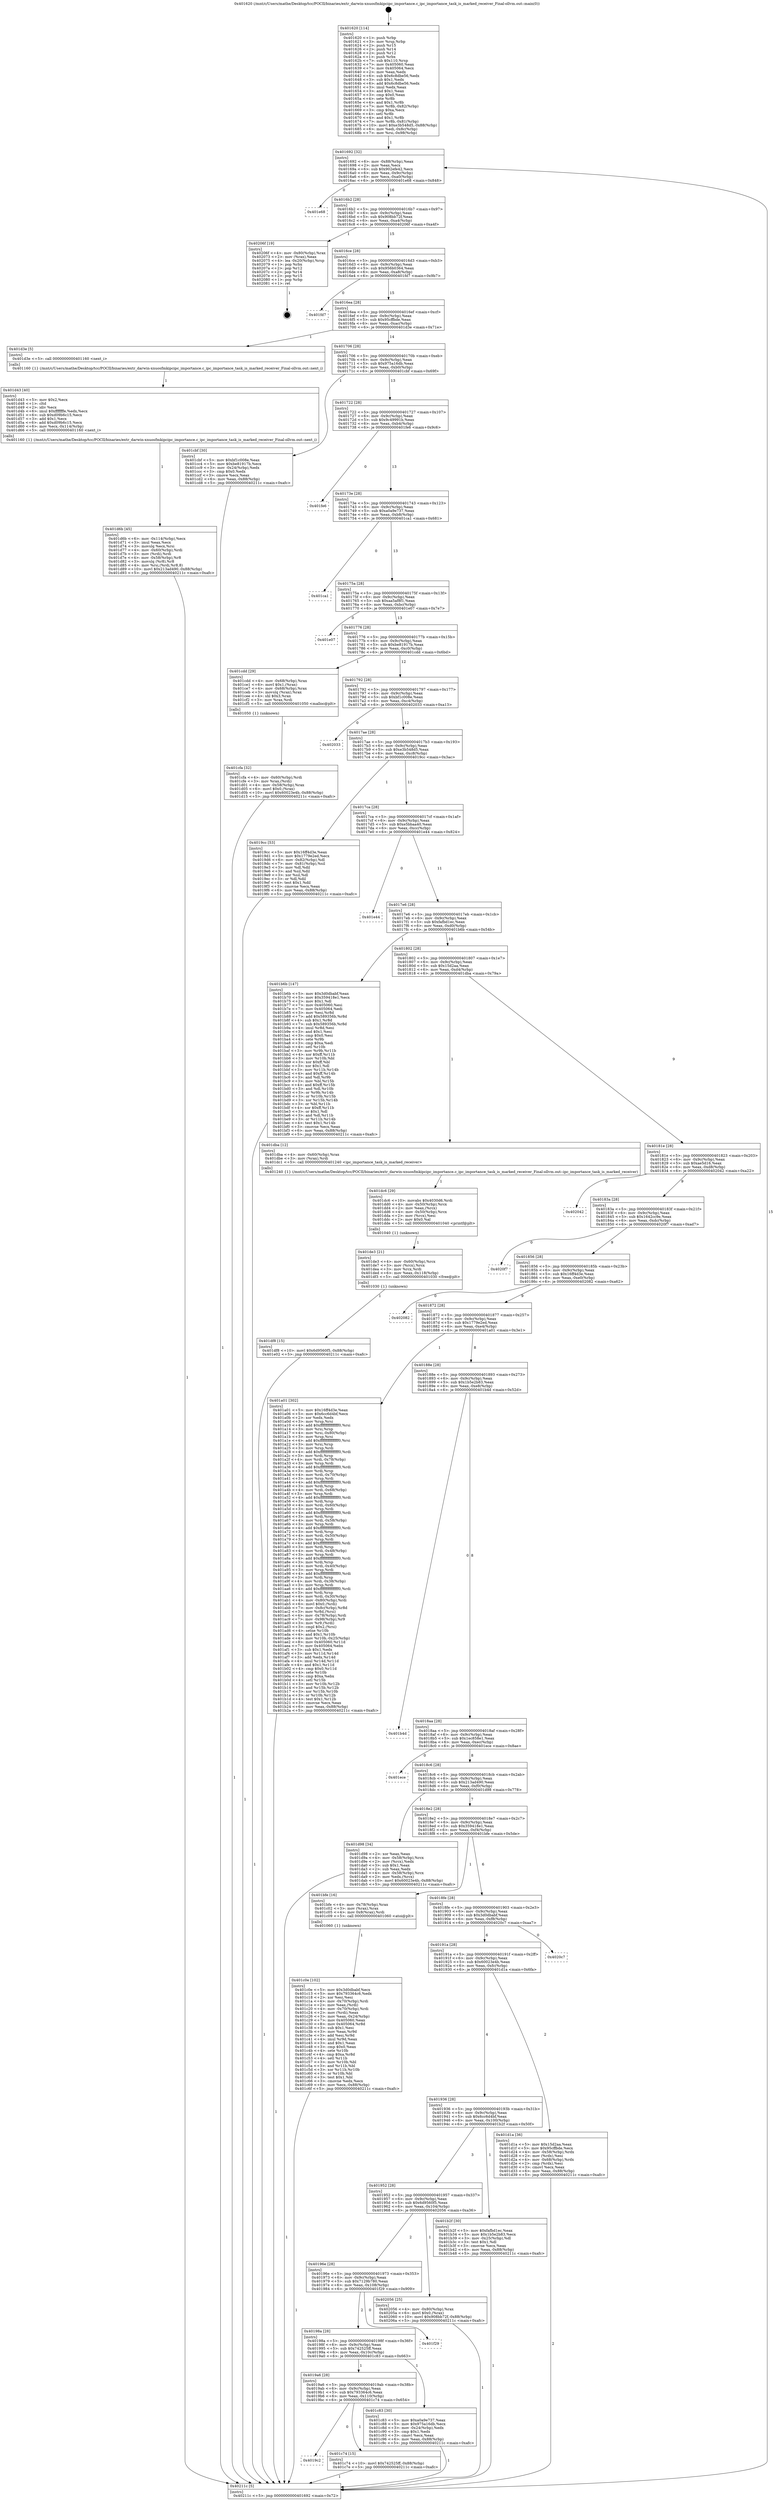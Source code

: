 digraph "0x401620" {
  label = "0x401620 (/mnt/c/Users/mathe/Desktop/tcc/POCII/binaries/extr_darwin-xnuosfmkipcipc_importance.c_ipc_importance_task_is_marked_receiver_Final-ollvm.out::main(0))"
  labelloc = "t"
  node[shape=record]

  Entry [label="",width=0.3,height=0.3,shape=circle,fillcolor=black,style=filled]
  "0x401692" [label="{
     0x401692 [32]\l
     | [instrs]\l
     &nbsp;&nbsp;0x401692 \<+6\>: mov -0x88(%rbp),%eax\l
     &nbsp;&nbsp;0x401698 \<+2\>: mov %eax,%ecx\l
     &nbsp;&nbsp;0x40169a \<+6\>: sub $0x902efe42,%ecx\l
     &nbsp;&nbsp;0x4016a0 \<+6\>: mov %eax,-0x9c(%rbp)\l
     &nbsp;&nbsp;0x4016a6 \<+6\>: mov %ecx,-0xa0(%rbp)\l
     &nbsp;&nbsp;0x4016ac \<+6\>: je 0000000000401e68 \<main+0x848\>\l
  }"]
  "0x401e68" [label="{
     0x401e68\l
  }", style=dashed]
  "0x4016b2" [label="{
     0x4016b2 [28]\l
     | [instrs]\l
     &nbsp;&nbsp;0x4016b2 \<+5\>: jmp 00000000004016b7 \<main+0x97\>\l
     &nbsp;&nbsp;0x4016b7 \<+6\>: mov -0x9c(%rbp),%eax\l
     &nbsp;&nbsp;0x4016bd \<+5\>: sub $0x908bb72f,%eax\l
     &nbsp;&nbsp;0x4016c2 \<+6\>: mov %eax,-0xa4(%rbp)\l
     &nbsp;&nbsp;0x4016c8 \<+6\>: je 000000000040206f \<main+0xa4f\>\l
  }"]
  Exit [label="",width=0.3,height=0.3,shape=circle,fillcolor=black,style=filled,peripheries=2]
  "0x40206f" [label="{
     0x40206f [19]\l
     | [instrs]\l
     &nbsp;&nbsp;0x40206f \<+4\>: mov -0x80(%rbp),%rax\l
     &nbsp;&nbsp;0x402073 \<+2\>: mov (%rax),%eax\l
     &nbsp;&nbsp;0x402075 \<+4\>: lea -0x20(%rbp),%rsp\l
     &nbsp;&nbsp;0x402079 \<+1\>: pop %rbx\l
     &nbsp;&nbsp;0x40207a \<+2\>: pop %r12\l
     &nbsp;&nbsp;0x40207c \<+2\>: pop %r14\l
     &nbsp;&nbsp;0x40207e \<+2\>: pop %r15\l
     &nbsp;&nbsp;0x402080 \<+1\>: pop %rbp\l
     &nbsp;&nbsp;0x402081 \<+1\>: ret\l
  }"]
  "0x4016ce" [label="{
     0x4016ce [28]\l
     | [instrs]\l
     &nbsp;&nbsp;0x4016ce \<+5\>: jmp 00000000004016d3 \<main+0xb3\>\l
     &nbsp;&nbsp;0x4016d3 \<+6\>: mov -0x9c(%rbp),%eax\l
     &nbsp;&nbsp;0x4016d9 \<+5\>: sub $0x956b0364,%eax\l
     &nbsp;&nbsp;0x4016de \<+6\>: mov %eax,-0xa8(%rbp)\l
     &nbsp;&nbsp;0x4016e4 \<+6\>: je 0000000000401fd7 \<main+0x9b7\>\l
  }"]
  "0x401df8" [label="{
     0x401df8 [15]\l
     | [instrs]\l
     &nbsp;&nbsp;0x401df8 \<+10\>: movl $0x6d9560f5,-0x88(%rbp)\l
     &nbsp;&nbsp;0x401e02 \<+5\>: jmp 000000000040211c \<main+0xafc\>\l
  }"]
  "0x401fd7" [label="{
     0x401fd7\l
  }", style=dashed]
  "0x4016ea" [label="{
     0x4016ea [28]\l
     | [instrs]\l
     &nbsp;&nbsp;0x4016ea \<+5\>: jmp 00000000004016ef \<main+0xcf\>\l
     &nbsp;&nbsp;0x4016ef \<+6\>: mov -0x9c(%rbp),%eax\l
     &nbsp;&nbsp;0x4016f5 \<+5\>: sub $0x95cffbde,%eax\l
     &nbsp;&nbsp;0x4016fa \<+6\>: mov %eax,-0xac(%rbp)\l
     &nbsp;&nbsp;0x401700 \<+6\>: je 0000000000401d3e \<main+0x71e\>\l
  }"]
  "0x401de3" [label="{
     0x401de3 [21]\l
     | [instrs]\l
     &nbsp;&nbsp;0x401de3 \<+4\>: mov -0x60(%rbp),%rcx\l
     &nbsp;&nbsp;0x401de7 \<+3\>: mov (%rcx),%rcx\l
     &nbsp;&nbsp;0x401dea \<+3\>: mov %rcx,%rdi\l
     &nbsp;&nbsp;0x401ded \<+6\>: mov %eax,-0x118(%rbp)\l
     &nbsp;&nbsp;0x401df3 \<+5\>: call 0000000000401030 \<free@plt\>\l
     | [calls]\l
     &nbsp;&nbsp;0x401030 \{1\} (unknown)\l
  }"]
  "0x401d3e" [label="{
     0x401d3e [5]\l
     | [instrs]\l
     &nbsp;&nbsp;0x401d3e \<+5\>: call 0000000000401160 \<next_i\>\l
     | [calls]\l
     &nbsp;&nbsp;0x401160 \{1\} (/mnt/c/Users/mathe/Desktop/tcc/POCII/binaries/extr_darwin-xnuosfmkipcipc_importance.c_ipc_importance_task_is_marked_receiver_Final-ollvm.out::next_i)\l
  }"]
  "0x401706" [label="{
     0x401706 [28]\l
     | [instrs]\l
     &nbsp;&nbsp;0x401706 \<+5\>: jmp 000000000040170b \<main+0xeb\>\l
     &nbsp;&nbsp;0x40170b \<+6\>: mov -0x9c(%rbp),%eax\l
     &nbsp;&nbsp;0x401711 \<+5\>: sub $0x975a16db,%eax\l
     &nbsp;&nbsp;0x401716 \<+6\>: mov %eax,-0xb0(%rbp)\l
     &nbsp;&nbsp;0x40171c \<+6\>: je 0000000000401cbf \<main+0x69f\>\l
  }"]
  "0x401dc6" [label="{
     0x401dc6 [29]\l
     | [instrs]\l
     &nbsp;&nbsp;0x401dc6 \<+10\>: movabs $0x4030d6,%rdi\l
     &nbsp;&nbsp;0x401dd0 \<+4\>: mov -0x50(%rbp),%rcx\l
     &nbsp;&nbsp;0x401dd4 \<+2\>: mov %eax,(%rcx)\l
     &nbsp;&nbsp;0x401dd6 \<+4\>: mov -0x50(%rbp),%rcx\l
     &nbsp;&nbsp;0x401dda \<+2\>: mov (%rcx),%esi\l
     &nbsp;&nbsp;0x401ddc \<+2\>: mov $0x0,%al\l
     &nbsp;&nbsp;0x401dde \<+5\>: call 0000000000401040 \<printf@plt\>\l
     | [calls]\l
     &nbsp;&nbsp;0x401040 \{1\} (unknown)\l
  }"]
  "0x401cbf" [label="{
     0x401cbf [30]\l
     | [instrs]\l
     &nbsp;&nbsp;0x401cbf \<+5\>: mov $0xbf1c008e,%eax\l
     &nbsp;&nbsp;0x401cc4 \<+5\>: mov $0xbe81917b,%ecx\l
     &nbsp;&nbsp;0x401cc9 \<+3\>: mov -0x24(%rbp),%edx\l
     &nbsp;&nbsp;0x401ccc \<+3\>: cmp $0x0,%edx\l
     &nbsp;&nbsp;0x401ccf \<+3\>: cmove %ecx,%eax\l
     &nbsp;&nbsp;0x401cd2 \<+6\>: mov %eax,-0x88(%rbp)\l
     &nbsp;&nbsp;0x401cd8 \<+5\>: jmp 000000000040211c \<main+0xafc\>\l
  }"]
  "0x401722" [label="{
     0x401722 [28]\l
     | [instrs]\l
     &nbsp;&nbsp;0x401722 \<+5\>: jmp 0000000000401727 \<main+0x107\>\l
     &nbsp;&nbsp;0x401727 \<+6\>: mov -0x9c(%rbp),%eax\l
     &nbsp;&nbsp;0x40172d \<+5\>: sub $0x9c49991b,%eax\l
     &nbsp;&nbsp;0x401732 \<+6\>: mov %eax,-0xb4(%rbp)\l
     &nbsp;&nbsp;0x401738 \<+6\>: je 0000000000401fe6 \<main+0x9c6\>\l
  }"]
  "0x401d6b" [label="{
     0x401d6b [45]\l
     | [instrs]\l
     &nbsp;&nbsp;0x401d6b \<+6\>: mov -0x114(%rbp),%ecx\l
     &nbsp;&nbsp;0x401d71 \<+3\>: imul %eax,%ecx\l
     &nbsp;&nbsp;0x401d74 \<+3\>: movslq %ecx,%rsi\l
     &nbsp;&nbsp;0x401d77 \<+4\>: mov -0x60(%rbp),%rdi\l
     &nbsp;&nbsp;0x401d7b \<+3\>: mov (%rdi),%rdi\l
     &nbsp;&nbsp;0x401d7e \<+4\>: mov -0x58(%rbp),%r8\l
     &nbsp;&nbsp;0x401d82 \<+3\>: movslq (%r8),%r8\l
     &nbsp;&nbsp;0x401d85 \<+4\>: mov %rsi,(%rdi,%r8,8)\l
     &nbsp;&nbsp;0x401d89 \<+10\>: movl $0x213ad490,-0x88(%rbp)\l
     &nbsp;&nbsp;0x401d93 \<+5\>: jmp 000000000040211c \<main+0xafc\>\l
  }"]
  "0x401fe6" [label="{
     0x401fe6\l
  }", style=dashed]
  "0x40173e" [label="{
     0x40173e [28]\l
     | [instrs]\l
     &nbsp;&nbsp;0x40173e \<+5\>: jmp 0000000000401743 \<main+0x123\>\l
     &nbsp;&nbsp;0x401743 \<+6\>: mov -0x9c(%rbp),%eax\l
     &nbsp;&nbsp;0x401749 \<+5\>: sub $0xa0a9e737,%eax\l
     &nbsp;&nbsp;0x40174e \<+6\>: mov %eax,-0xb8(%rbp)\l
     &nbsp;&nbsp;0x401754 \<+6\>: je 0000000000401ca1 \<main+0x681\>\l
  }"]
  "0x401d43" [label="{
     0x401d43 [40]\l
     | [instrs]\l
     &nbsp;&nbsp;0x401d43 \<+5\>: mov $0x2,%ecx\l
     &nbsp;&nbsp;0x401d48 \<+1\>: cltd\l
     &nbsp;&nbsp;0x401d49 \<+2\>: idiv %ecx\l
     &nbsp;&nbsp;0x401d4b \<+6\>: imul $0xfffffffe,%edx,%ecx\l
     &nbsp;&nbsp;0x401d51 \<+6\>: sub $0xd09b6c15,%ecx\l
     &nbsp;&nbsp;0x401d57 \<+3\>: add $0x1,%ecx\l
     &nbsp;&nbsp;0x401d5a \<+6\>: add $0xd09b6c15,%ecx\l
     &nbsp;&nbsp;0x401d60 \<+6\>: mov %ecx,-0x114(%rbp)\l
     &nbsp;&nbsp;0x401d66 \<+5\>: call 0000000000401160 \<next_i\>\l
     | [calls]\l
     &nbsp;&nbsp;0x401160 \{1\} (/mnt/c/Users/mathe/Desktop/tcc/POCII/binaries/extr_darwin-xnuosfmkipcipc_importance.c_ipc_importance_task_is_marked_receiver_Final-ollvm.out::next_i)\l
  }"]
  "0x401ca1" [label="{
     0x401ca1\l
  }", style=dashed]
  "0x40175a" [label="{
     0x40175a [28]\l
     | [instrs]\l
     &nbsp;&nbsp;0x40175a \<+5\>: jmp 000000000040175f \<main+0x13f\>\l
     &nbsp;&nbsp;0x40175f \<+6\>: mov -0x9c(%rbp),%eax\l
     &nbsp;&nbsp;0x401765 \<+5\>: sub $0xaa5af8f1,%eax\l
     &nbsp;&nbsp;0x40176a \<+6\>: mov %eax,-0xbc(%rbp)\l
     &nbsp;&nbsp;0x401770 \<+6\>: je 0000000000401e07 \<main+0x7e7\>\l
  }"]
  "0x401cfa" [label="{
     0x401cfa [32]\l
     | [instrs]\l
     &nbsp;&nbsp;0x401cfa \<+4\>: mov -0x60(%rbp),%rdi\l
     &nbsp;&nbsp;0x401cfe \<+3\>: mov %rax,(%rdi)\l
     &nbsp;&nbsp;0x401d01 \<+4\>: mov -0x58(%rbp),%rax\l
     &nbsp;&nbsp;0x401d05 \<+6\>: movl $0x0,(%rax)\l
     &nbsp;&nbsp;0x401d0b \<+10\>: movl $0x60023e4b,-0x88(%rbp)\l
     &nbsp;&nbsp;0x401d15 \<+5\>: jmp 000000000040211c \<main+0xafc\>\l
  }"]
  "0x401e07" [label="{
     0x401e07\l
  }", style=dashed]
  "0x401776" [label="{
     0x401776 [28]\l
     | [instrs]\l
     &nbsp;&nbsp;0x401776 \<+5\>: jmp 000000000040177b \<main+0x15b\>\l
     &nbsp;&nbsp;0x40177b \<+6\>: mov -0x9c(%rbp),%eax\l
     &nbsp;&nbsp;0x401781 \<+5\>: sub $0xbe81917b,%eax\l
     &nbsp;&nbsp;0x401786 \<+6\>: mov %eax,-0xc0(%rbp)\l
     &nbsp;&nbsp;0x40178c \<+6\>: je 0000000000401cdd \<main+0x6bd\>\l
  }"]
  "0x4019c2" [label="{
     0x4019c2\l
  }", style=dashed]
  "0x401cdd" [label="{
     0x401cdd [29]\l
     | [instrs]\l
     &nbsp;&nbsp;0x401cdd \<+4\>: mov -0x68(%rbp),%rax\l
     &nbsp;&nbsp;0x401ce1 \<+6\>: movl $0x1,(%rax)\l
     &nbsp;&nbsp;0x401ce7 \<+4\>: mov -0x68(%rbp),%rax\l
     &nbsp;&nbsp;0x401ceb \<+3\>: movslq (%rax),%rax\l
     &nbsp;&nbsp;0x401cee \<+4\>: shl $0x3,%rax\l
     &nbsp;&nbsp;0x401cf2 \<+3\>: mov %rax,%rdi\l
     &nbsp;&nbsp;0x401cf5 \<+5\>: call 0000000000401050 \<malloc@plt\>\l
     | [calls]\l
     &nbsp;&nbsp;0x401050 \{1\} (unknown)\l
  }"]
  "0x401792" [label="{
     0x401792 [28]\l
     | [instrs]\l
     &nbsp;&nbsp;0x401792 \<+5\>: jmp 0000000000401797 \<main+0x177\>\l
     &nbsp;&nbsp;0x401797 \<+6\>: mov -0x9c(%rbp),%eax\l
     &nbsp;&nbsp;0x40179d \<+5\>: sub $0xbf1c008e,%eax\l
     &nbsp;&nbsp;0x4017a2 \<+6\>: mov %eax,-0xc4(%rbp)\l
     &nbsp;&nbsp;0x4017a8 \<+6\>: je 0000000000402033 \<main+0xa13\>\l
  }"]
  "0x401c74" [label="{
     0x401c74 [15]\l
     | [instrs]\l
     &nbsp;&nbsp;0x401c74 \<+10\>: movl $0x742525ff,-0x88(%rbp)\l
     &nbsp;&nbsp;0x401c7e \<+5\>: jmp 000000000040211c \<main+0xafc\>\l
  }"]
  "0x402033" [label="{
     0x402033\l
  }", style=dashed]
  "0x4017ae" [label="{
     0x4017ae [28]\l
     | [instrs]\l
     &nbsp;&nbsp;0x4017ae \<+5\>: jmp 00000000004017b3 \<main+0x193\>\l
     &nbsp;&nbsp;0x4017b3 \<+6\>: mov -0x9c(%rbp),%eax\l
     &nbsp;&nbsp;0x4017b9 \<+5\>: sub $0xe3b548d5,%eax\l
     &nbsp;&nbsp;0x4017be \<+6\>: mov %eax,-0xc8(%rbp)\l
     &nbsp;&nbsp;0x4017c4 \<+6\>: je 00000000004019cc \<main+0x3ac\>\l
  }"]
  "0x4019a6" [label="{
     0x4019a6 [28]\l
     | [instrs]\l
     &nbsp;&nbsp;0x4019a6 \<+5\>: jmp 00000000004019ab \<main+0x38b\>\l
     &nbsp;&nbsp;0x4019ab \<+6\>: mov -0x9c(%rbp),%eax\l
     &nbsp;&nbsp;0x4019b1 \<+5\>: sub $0x793364c6,%eax\l
     &nbsp;&nbsp;0x4019b6 \<+6\>: mov %eax,-0x110(%rbp)\l
     &nbsp;&nbsp;0x4019bc \<+6\>: je 0000000000401c74 \<main+0x654\>\l
  }"]
  "0x4019cc" [label="{
     0x4019cc [53]\l
     | [instrs]\l
     &nbsp;&nbsp;0x4019cc \<+5\>: mov $0x16ff4d3e,%eax\l
     &nbsp;&nbsp;0x4019d1 \<+5\>: mov $0x1779e2ed,%ecx\l
     &nbsp;&nbsp;0x4019d6 \<+6\>: mov -0x82(%rbp),%dl\l
     &nbsp;&nbsp;0x4019dc \<+7\>: mov -0x81(%rbp),%sil\l
     &nbsp;&nbsp;0x4019e3 \<+3\>: mov %dl,%dil\l
     &nbsp;&nbsp;0x4019e6 \<+3\>: and %sil,%dil\l
     &nbsp;&nbsp;0x4019e9 \<+3\>: xor %sil,%dl\l
     &nbsp;&nbsp;0x4019ec \<+3\>: or %dl,%dil\l
     &nbsp;&nbsp;0x4019ef \<+4\>: test $0x1,%dil\l
     &nbsp;&nbsp;0x4019f3 \<+3\>: cmovne %ecx,%eax\l
     &nbsp;&nbsp;0x4019f6 \<+6\>: mov %eax,-0x88(%rbp)\l
     &nbsp;&nbsp;0x4019fc \<+5\>: jmp 000000000040211c \<main+0xafc\>\l
  }"]
  "0x4017ca" [label="{
     0x4017ca [28]\l
     | [instrs]\l
     &nbsp;&nbsp;0x4017ca \<+5\>: jmp 00000000004017cf \<main+0x1af\>\l
     &nbsp;&nbsp;0x4017cf \<+6\>: mov -0x9c(%rbp),%eax\l
     &nbsp;&nbsp;0x4017d5 \<+5\>: sub $0xe5bbaa40,%eax\l
     &nbsp;&nbsp;0x4017da \<+6\>: mov %eax,-0xcc(%rbp)\l
     &nbsp;&nbsp;0x4017e0 \<+6\>: je 0000000000401e44 \<main+0x824\>\l
  }"]
  "0x40211c" [label="{
     0x40211c [5]\l
     | [instrs]\l
     &nbsp;&nbsp;0x40211c \<+5\>: jmp 0000000000401692 \<main+0x72\>\l
  }"]
  "0x401620" [label="{
     0x401620 [114]\l
     | [instrs]\l
     &nbsp;&nbsp;0x401620 \<+1\>: push %rbp\l
     &nbsp;&nbsp;0x401621 \<+3\>: mov %rsp,%rbp\l
     &nbsp;&nbsp;0x401624 \<+2\>: push %r15\l
     &nbsp;&nbsp;0x401626 \<+2\>: push %r14\l
     &nbsp;&nbsp;0x401628 \<+2\>: push %r12\l
     &nbsp;&nbsp;0x40162a \<+1\>: push %rbx\l
     &nbsp;&nbsp;0x40162b \<+7\>: sub $0x110,%rsp\l
     &nbsp;&nbsp;0x401632 \<+7\>: mov 0x405060,%eax\l
     &nbsp;&nbsp;0x401639 \<+7\>: mov 0x405064,%ecx\l
     &nbsp;&nbsp;0x401640 \<+2\>: mov %eax,%edx\l
     &nbsp;&nbsp;0x401642 \<+6\>: sub $0x6c8dbe56,%edx\l
     &nbsp;&nbsp;0x401648 \<+3\>: sub $0x1,%edx\l
     &nbsp;&nbsp;0x40164b \<+6\>: add $0x6c8dbe56,%edx\l
     &nbsp;&nbsp;0x401651 \<+3\>: imul %edx,%eax\l
     &nbsp;&nbsp;0x401654 \<+3\>: and $0x1,%eax\l
     &nbsp;&nbsp;0x401657 \<+3\>: cmp $0x0,%eax\l
     &nbsp;&nbsp;0x40165a \<+4\>: sete %r8b\l
     &nbsp;&nbsp;0x40165e \<+4\>: and $0x1,%r8b\l
     &nbsp;&nbsp;0x401662 \<+7\>: mov %r8b,-0x82(%rbp)\l
     &nbsp;&nbsp;0x401669 \<+3\>: cmp $0xa,%ecx\l
     &nbsp;&nbsp;0x40166c \<+4\>: setl %r8b\l
     &nbsp;&nbsp;0x401670 \<+4\>: and $0x1,%r8b\l
     &nbsp;&nbsp;0x401674 \<+7\>: mov %r8b,-0x81(%rbp)\l
     &nbsp;&nbsp;0x40167b \<+10\>: movl $0xe3b548d5,-0x88(%rbp)\l
     &nbsp;&nbsp;0x401685 \<+6\>: mov %edi,-0x8c(%rbp)\l
     &nbsp;&nbsp;0x40168b \<+7\>: mov %rsi,-0x98(%rbp)\l
  }"]
  "0x401c83" [label="{
     0x401c83 [30]\l
     | [instrs]\l
     &nbsp;&nbsp;0x401c83 \<+5\>: mov $0xa0a9e737,%eax\l
     &nbsp;&nbsp;0x401c88 \<+5\>: mov $0x975a16db,%ecx\l
     &nbsp;&nbsp;0x401c8d \<+3\>: mov -0x24(%rbp),%edx\l
     &nbsp;&nbsp;0x401c90 \<+3\>: cmp $0x1,%edx\l
     &nbsp;&nbsp;0x401c93 \<+3\>: cmovl %ecx,%eax\l
     &nbsp;&nbsp;0x401c96 \<+6\>: mov %eax,-0x88(%rbp)\l
     &nbsp;&nbsp;0x401c9c \<+5\>: jmp 000000000040211c \<main+0xafc\>\l
  }"]
  "0x401e44" [label="{
     0x401e44\l
  }", style=dashed]
  "0x4017e6" [label="{
     0x4017e6 [28]\l
     | [instrs]\l
     &nbsp;&nbsp;0x4017e6 \<+5\>: jmp 00000000004017eb \<main+0x1cb\>\l
     &nbsp;&nbsp;0x4017eb \<+6\>: mov -0x9c(%rbp),%eax\l
     &nbsp;&nbsp;0x4017f1 \<+5\>: sub $0xfafbd1ec,%eax\l
     &nbsp;&nbsp;0x4017f6 \<+6\>: mov %eax,-0xd0(%rbp)\l
     &nbsp;&nbsp;0x4017fc \<+6\>: je 0000000000401b6b \<main+0x54b\>\l
  }"]
  "0x40198a" [label="{
     0x40198a [28]\l
     | [instrs]\l
     &nbsp;&nbsp;0x40198a \<+5\>: jmp 000000000040198f \<main+0x36f\>\l
     &nbsp;&nbsp;0x40198f \<+6\>: mov -0x9c(%rbp),%eax\l
     &nbsp;&nbsp;0x401995 \<+5\>: sub $0x742525ff,%eax\l
     &nbsp;&nbsp;0x40199a \<+6\>: mov %eax,-0x10c(%rbp)\l
     &nbsp;&nbsp;0x4019a0 \<+6\>: je 0000000000401c83 \<main+0x663\>\l
  }"]
  "0x401b6b" [label="{
     0x401b6b [147]\l
     | [instrs]\l
     &nbsp;&nbsp;0x401b6b \<+5\>: mov $0x3d0dbabf,%eax\l
     &nbsp;&nbsp;0x401b70 \<+5\>: mov $0x359418e1,%ecx\l
     &nbsp;&nbsp;0x401b75 \<+2\>: mov $0x1,%dl\l
     &nbsp;&nbsp;0x401b77 \<+7\>: mov 0x405060,%esi\l
     &nbsp;&nbsp;0x401b7e \<+7\>: mov 0x405064,%edi\l
     &nbsp;&nbsp;0x401b85 \<+3\>: mov %esi,%r8d\l
     &nbsp;&nbsp;0x401b88 \<+7\>: add $0x589356b,%r8d\l
     &nbsp;&nbsp;0x401b8f \<+4\>: sub $0x1,%r8d\l
     &nbsp;&nbsp;0x401b93 \<+7\>: sub $0x589356b,%r8d\l
     &nbsp;&nbsp;0x401b9a \<+4\>: imul %r8d,%esi\l
     &nbsp;&nbsp;0x401b9e \<+3\>: and $0x1,%esi\l
     &nbsp;&nbsp;0x401ba1 \<+3\>: cmp $0x0,%esi\l
     &nbsp;&nbsp;0x401ba4 \<+4\>: sete %r9b\l
     &nbsp;&nbsp;0x401ba8 \<+3\>: cmp $0xa,%edi\l
     &nbsp;&nbsp;0x401bab \<+4\>: setl %r10b\l
     &nbsp;&nbsp;0x401baf \<+3\>: mov %r9b,%r11b\l
     &nbsp;&nbsp;0x401bb2 \<+4\>: xor $0xff,%r11b\l
     &nbsp;&nbsp;0x401bb6 \<+3\>: mov %r10b,%bl\l
     &nbsp;&nbsp;0x401bb9 \<+3\>: xor $0xff,%bl\l
     &nbsp;&nbsp;0x401bbc \<+3\>: xor $0x1,%dl\l
     &nbsp;&nbsp;0x401bbf \<+3\>: mov %r11b,%r14b\l
     &nbsp;&nbsp;0x401bc2 \<+4\>: and $0xff,%r14b\l
     &nbsp;&nbsp;0x401bc6 \<+3\>: and %dl,%r9b\l
     &nbsp;&nbsp;0x401bc9 \<+3\>: mov %bl,%r15b\l
     &nbsp;&nbsp;0x401bcc \<+4\>: and $0xff,%r15b\l
     &nbsp;&nbsp;0x401bd0 \<+3\>: and %dl,%r10b\l
     &nbsp;&nbsp;0x401bd3 \<+3\>: or %r9b,%r14b\l
     &nbsp;&nbsp;0x401bd6 \<+3\>: or %r10b,%r15b\l
     &nbsp;&nbsp;0x401bd9 \<+3\>: xor %r15b,%r14b\l
     &nbsp;&nbsp;0x401bdc \<+3\>: or %bl,%r11b\l
     &nbsp;&nbsp;0x401bdf \<+4\>: xor $0xff,%r11b\l
     &nbsp;&nbsp;0x401be3 \<+3\>: or $0x1,%dl\l
     &nbsp;&nbsp;0x401be6 \<+3\>: and %dl,%r11b\l
     &nbsp;&nbsp;0x401be9 \<+3\>: or %r11b,%r14b\l
     &nbsp;&nbsp;0x401bec \<+4\>: test $0x1,%r14b\l
     &nbsp;&nbsp;0x401bf0 \<+3\>: cmovne %ecx,%eax\l
     &nbsp;&nbsp;0x401bf3 \<+6\>: mov %eax,-0x88(%rbp)\l
     &nbsp;&nbsp;0x401bf9 \<+5\>: jmp 000000000040211c \<main+0xafc\>\l
  }"]
  "0x401802" [label="{
     0x401802 [28]\l
     | [instrs]\l
     &nbsp;&nbsp;0x401802 \<+5\>: jmp 0000000000401807 \<main+0x1e7\>\l
     &nbsp;&nbsp;0x401807 \<+6\>: mov -0x9c(%rbp),%eax\l
     &nbsp;&nbsp;0x40180d \<+5\>: sub $0x15d2aa,%eax\l
     &nbsp;&nbsp;0x401812 \<+6\>: mov %eax,-0xd4(%rbp)\l
     &nbsp;&nbsp;0x401818 \<+6\>: je 0000000000401dba \<main+0x79a\>\l
  }"]
  "0x401f29" [label="{
     0x401f29\l
  }", style=dashed]
  "0x401dba" [label="{
     0x401dba [12]\l
     | [instrs]\l
     &nbsp;&nbsp;0x401dba \<+4\>: mov -0x60(%rbp),%rax\l
     &nbsp;&nbsp;0x401dbe \<+3\>: mov (%rax),%rdi\l
     &nbsp;&nbsp;0x401dc1 \<+5\>: call 0000000000401240 \<ipc_importance_task_is_marked_receiver\>\l
     | [calls]\l
     &nbsp;&nbsp;0x401240 \{1\} (/mnt/c/Users/mathe/Desktop/tcc/POCII/binaries/extr_darwin-xnuosfmkipcipc_importance.c_ipc_importance_task_is_marked_receiver_Final-ollvm.out::ipc_importance_task_is_marked_receiver)\l
  }"]
  "0x40181e" [label="{
     0x40181e [28]\l
     | [instrs]\l
     &nbsp;&nbsp;0x40181e \<+5\>: jmp 0000000000401823 \<main+0x203\>\l
     &nbsp;&nbsp;0x401823 \<+6\>: mov -0x9c(%rbp),%eax\l
     &nbsp;&nbsp;0x401829 \<+5\>: sub $0xae5d16,%eax\l
     &nbsp;&nbsp;0x40182e \<+6\>: mov %eax,-0xd8(%rbp)\l
     &nbsp;&nbsp;0x401834 \<+6\>: je 0000000000402042 \<main+0xa22\>\l
  }"]
  "0x40196e" [label="{
     0x40196e [28]\l
     | [instrs]\l
     &nbsp;&nbsp;0x40196e \<+5\>: jmp 0000000000401973 \<main+0x353\>\l
     &nbsp;&nbsp;0x401973 \<+6\>: mov -0x9c(%rbp),%eax\l
     &nbsp;&nbsp;0x401979 \<+5\>: sub $0x7129b780,%eax\l
     &nbsp;&nbsp;0x40197e \<+6\>: mov %eax,-0x108(%rbp)\l
     &nbsp;&nbsp;0x401984 \<+6\>: je 0000000000401f29 \<main+0x909\>\l
  }"]
  "0x402042" [label="{
     0x402042\l
  }", style=dashed]
  "0x40183a" [label="{
     0x40183a [28]\l
     | [instrs]\l
     &nbsp;&nbsp;0x40183a \<+5\>: jmp 000000000040183f \<main+0x21f\>\l
     &nbsp;&nbsp;0x40183f \<+6\>: mov -0x9c(%rbp),%eax\l
     &nbsp;&nbsp;0x401845 \<+5\>: sub $0x1642cc9e,%eax\l
     &nbsp;&nbsp;0x40184a \<+6\>: mov %eax,-0xdc(%rbp)\l
     &nbsp;&nbsp;0x401850 \<+6\>: je 00000000004020f7 \<main+0xad7\>\l
  }"]
  "0x402056" [label="{
     0x402056 [25]\l
     | [instrs]\l
     &nbsp;&nbsp;0x402056 \<+4\>: mov -0x80(%rbp),%rax\l
     &nbsp;&nbsp;0x40205a \<+6\>: movl $0x0,(%rax)\l
     &nbsp;&nbsp;0x402060 \<+10\>: movl $0x908bb72f,-0x88(%rbp)\l
     &nbsp;&nbsp;0x40206a \<+5\>: jmp 000000000040211c \<main+0xafc\>\l
  }"]
  "0x4020f7" [label="{
     0x4020f7\l
  }", style=dashed]
  "0x401856" [label="{
     0x401856 [28]\l
     | [instrs]\l
     &nbsp;&nbsp;0x401856 \<+5\>: jmp 000000000040185b \<main+0x23b\>\l
     &nbsp;&nbsp;0x40185b \<+6\>: mov -0x9c(%rbp),%eax\l
     &nbsp;&nbsp;0x401861 \<+5\>: sub $0x16ff4d3e,%eax\l
     &nbsp;&nbsp;0x401866 \<+6\>: mov %eax,-0xe0(%rbp)\l
     &nbsp;&nbsp;0x40186c \<+6\>: je 0000000000402082 \<main+0xa62\>\l
  }"]
  "0x401c0e" [label="{
     0x401c0e [102]\l
     | [instrs]\l
     &nbsp;&nbsp;0x401c0e \<+5\>: mov $0x3d0dbabf,%ecx\l
     &nbsp;&nbsp;0x401c13 \<+5\>: mov $0x793364c6,%edx\l
     &nbsp;&nbsp;0x401c18 \<+2\>: xor %esi,%esi\l
     &nbsp;&nbsp;0x401c1a \<+4\>: mov -0x70(%rbp),%rdi\l
     &nbsp;&nbsp;0x401c1e \<+2\>: mov %eax,(%rdi)\l
     &nbsp;&nbsp;0x401c20 \<+4\>: mov -0x70(%rbp),%rdi\l
     &nbsp;&nbsp;0x401c24 \<+2\>: mov (%rdi),%eax\l
     &nbsp;&nbsp;0x401c26 \<+3\>: mov %eax,-0x24(%rbp)\l
     &nbsp;&nbsp;0x401c29 \<+7\>: mov 0x405060,%eax\l
     &nbsp;&nbsp;0x401c30 \<+8\>: mov 0x405064,%r8d\l
     &nbsp;&nbsp;0x401c38 \<+3\>: sub $0x1,%esi\l
     &nbsp;&nbsp;0x401c3b \<+3\>: mov %eax,%r9d\l
     &nbsp;&nbsp;0x401c3e \<+3\>: add %esi,%r9d\l
     &nbsp;&nbsp;0x401c41 \<+4\>: imul %r9d,%eax\l
     &nbsp;&nbsp;0x401c45 \<+3\>: and $0x1,%eax\l
     &nbsp;&nbsp;0x401c48 \<+3\>: cmp $0x0,%eax\l
     &nbsp;&nbsp;0x401c4b \<+4\>: sete %r10b\l
     &nbsp;&nbsp;0x401c4f \<+4\>: cmp $0xa,%r8d\l
     &nbsp;&nbsp;0x401c53 \<+4\>: setl %r11b\l
     &nbsp;&nbsp;0x401c57 \<+3\>: mov %r10b,%bl\l
     &nbsp;&nbsp;0x401c5a \<+3\>: and %r11b,%bl\l
     &nbsp;&nbsp;0x401c5d \<+3\>: xor %r11b,%r10b\l
     &nbsp;&nbsp;0x401c60 \<+3\>: or %r10b,%bl\l
     &nbsp;&nbsp;0x401c63 \<+3\>: test $0x1,%bl\l
     &nbsp;&nbsp;0x401c66 \<+3\>: cmovne %edx,%ecx\l
     &nbsp;&nbsp;0x401c69 \<+6\>: mov %ecx,-0x88(%rbp)\l
     &nbsp;&nbsp;0x401c6f \<+5\>: jmp 000000000040211c \<main+0xafc\>\l
  }"]
  "0x402082" [label="{
     0x402082\l
  }", style=dashed]
  "0x401872" [label="{
     0x401872 [28]\l
     | [instrs]\l
     &nbsp;&nbsp;0x401872 \<+5\>: jmp 0000000000401877 \<main+0x257\>\l
     &nbsp;&nbsp;0x401877 \<+6\>: mov -0x9c(%rbp),%eax\l
     &nbsp;&nbsp;0x40187d \<+5\>: sub $0x1779e2ed,%eax\l
     &nbsp;&nbsp;0x401882 \<+6\>: mov %eax,-0xe4(%rbp)\l
     &nbsp;&nbsp;0x401888 \<+6\>: je 0000000000401a01 \<main+0x3e1\>\l
  }"]
  "0x401952" [label="{
     0x401952 [28]\l
     | [instrs]\l
     &nbsp;&nbsp;0x401952 \<+5\>: jmp 0000000000401957 \<main+0x337\>\l
     &nbsp;&nbsp;0x401957 \<+6\>: mov -0x9c(%rbp),%eax\l
     &nbsp;&nbsp;0x40195d \<+5\>: sub $0x6d9560f5,%eax\l
     &nbsp;&nbsp;0x401962 \<+6\>: mov %eax,-0x104(%rbp)\l
     &nbsp;&nbsp;0x401968 \<+6\>: je 0000000000402056 \<main+0xa36\>\l
  }"]
  "0x401a01" [label="{
     0x401a01 [302]\l
     | [instrs]\l
     &nbsp;&nbsp;0x401a01 \<+5\>: mov $0x16ff4d3e,%eax\l
     &nbsp;&nbsp;0x401a06 \<+5\>: mov $0x6cc6d4bf,%ecx\l
     &nbsp;&nbsp;0x401a0b \<+2\>: xor %edx,%edx\l
     &nbsp;&nbsp;0x401a0d \<+3\>: mov %rsp,%rsi\l
     &nbsp;&nbsp;0x401a10 \<+4\>: add $0xfffffffffffffff0,%rsi\l
     &nbsp;&nbsp;0x401a14 \<+3\>: mov %rsi,%rsp\l
     &nbsp;&nbsp;0x401a17 \<+4\>: mov %rsi,-0x80(%rbp)\l
     &nbsp;&nbsp;0x401a1b \<+3\>: mov %rsp,%rsi\l
     &nbsp;&nbsp;0x401a1e \<+4\>: add $0xfffffffffffffff0,%rsi\l
     &nbsp;&nbsp;0x401a22 \<+3\>: mov %rsi,%rsp\l
     &nbsp;&nbsp;0x401a25 \<+3\>: mov %rsp,%rdi\l
     &nbsp;&nbsp;0x401a28 \<+4\>: add $0xfffffffffffffff0,%rdi\l
     &nbsp;&nbsp;0x401a2c \<+3\>: mov %rdi,%rsp\l
     &nbsp;&nbsp;0x401a2f \<+4\>: mov %rdi,-0x78(%rbp)\l
     &nbsp;&nbsp;0x401a33 \<+3\>: mov %rsp,%rdi\l
     &nbsp;&nbsp;0x401a36 \<+4\>: add $0xfffffffffffffff0,%rdi\l
     &nbsp;&nbsp;0x401a3a \<+3\>: mov %rdi,%rsp\l
     &nbsp;&nbsp;0x401a3d \<+4\>: mov %rdi,-0x70(%rbp)\l
     &nbsp;&nbsp;0x401a41 \<+3\>: mov %rsp,%rdi\l
     &nbsp;&nbsp;0x401a44 \<+4\>: add $0xfffffffffffffff0,%rdi\l
     &nbsp;&nbsp;0x401a48 \<+3\>: mov %rdi,%rsp\l
     &nbsp;&nbsp;0x401a4b \<+4\>: mov %rdi,-0x68(%rbp)\l
     &nbsp;&nbsp;0x401a4f \<+3\>: mov %rsp,%rdi\l
     &nbsp;&nbsp;0x401a52 \<+4\>: add $0xfffffffffffffff0,%rdi\l
     &nbsp;&nbsp;0x401a56 \<+3\>: mov %rdi,%rsp\l
     &nbsp;&nbsp;0x401a59 \<+4\>: mov %rdi,-0x60(%rbp)\l
     &nbsp;&nbsp;0x401a5d \<+3\>: mov %rsp,%rdi\l
     &nbsp;&nbsp;0x401a60 \<+4\>: add $0xfffffffffffffff0,%rdi\l
     &nbsp;&nbsp;0x401a64 \<+3\>: mov %rdi,%rsp\l
     &nbsp;&nbsp;0x401a67 \<+4\>: mov %rdi,-0x58(%rbp)\l
     &nbsp;&nbsp;0x401a6b \<+3\>: mov %rsp,%rdi\l
     &nbsp;&nbsp;0x401a6e \<+4\>: add $0xfffffffffffffff0,%rdi\l
     &nbsp;&nbsp;0x401a72 \<+3\>: mov %rdi,%rsp\l
     &nbsp;&nbsp;0x401a75 \<+4\>: mov %rdi,-0x50(%rbp)\l
     &nbsp;&nbsp;0x401a79 \<+3\>: mov %rsp,%rdi\l
     &nbsp;&nbsp;0x401a7c \<+4\>: add $0xfffffffffffffff0,%rdi\l
     &nbsp;&nbsp;0x401a80 \<+3\>: mov %rdi,%rsp\l
     &nbsp;&nbsp;0x401a83 \<+4\>: mov %rdi,-0x48(%rbp)\l
     &nbsp;&nbsp;0x401a87 \<+3\>: mov %rsp,%rdi\l
     &nbsp;&nbsp;0x401a8a \<+4\>: add $0xfffffffffffffff0,%rdi\l
     &nbsp;&nbsp;0x401a8e \<+3\>: mov %rdi,%rsp\l
     &nbsp;&nbsp;0x401a91 \<+4\>: mov %rdi,-0x40(%rbp)\l
     &nbsp;&nbsp;0x401a95 \<+3\>: mov %rsp,%rdi\l
     &nbsp;&nbsp;0x401a98 \<+4\>: add $0xfffffffffffffff0,%rdi\l
     &nbsp;&nbsp;0x401a9c \<+3\>: mov %rdi,%rsp\l
     &nbsp;&nbsp;0x401a9f \<+4\>: mov %rdi,-0x38(%rbp)\l
     &nbsp;&nbsp;0x401aa3 \<+3\>: mov %rsp,%rdi\l
     &nbsp;&nbsp;0x401aa6 \<+4\>: add $0xfffffffffffffff0,%rdi\l
     &nbsp;&nbsp;0x401aaa \<+3\>: mov %rdi,%rsp\l
     &nbsp;&nbsp;0x401aad \<+4\>: mov %rdi,-0x30(%rbp)\l
     &nbsp;&nbsp;0x401ab1 \<+4\>: mov -0x80(%rbp),%rdi\l
     &nbsp;&nbsp;0x401ab5 \<+6\>: movl $0x0,(%rdi)\l
     &nbsp;&nbsp;0x401abb \<+7\>: mov -0x8c(%rbp),%r8d\l
     &nbsp;&nbsp;0x401ac2 \<+3\>: mov %r8d,(%rsi)\l
     &nbsp;&nbsp;0x401ac5 \<+4\>: mov -0x78(%rbp),%rdi\l
     &nbsp;&nbsp;0x401ac9 \<+7\>: mov -0x98(%rbp),%r9\l
     &nbsp;&nbsp;0x401ad0 \<+3\>: mov %r9,(%rdi)\l
     &nbsp;&nbsp;0x401ad3 \<+3\>: cmpl $0x2,(%rsi)\l
     &nbsp;&nbsp;0x401ad6 \<+4\>: setne %r10b\l
     &nbsp;&nbsp;0x401ada \<+4\>: and $0x1,%r10b\l
     &nbsp;&nbsp;0x401ade \<+4\>: mov %r10b,-0x25(%rbp)\l
     &nbsp;&nbsp;0x401ae2 \<+8\>: mov 0x405060,%r11d\l
     &nbsp;&nbsp;0x401aea \<+7\>: mov 0x405064,%ebx\l
     &nbsp;&nbsp;0x401af1 \<+3\>: sub $0x1,%edx\l
     &nbsp;&nbsp;0x401af4 \<+3\>: mov %r11d,%r14d\l
     &nbsp;&nbsp;0x401af7 \<+3\>: add %edx,%r14d\l
     &nbsp;&nbsp;0x401afa \<+4\>: imul %r14d,%r11d\l
     &nbsp;&nbsp;0x401afe \<+4\>: and $0x1,%r11d\l
     &nbsp;&nbsp;0x401b02 \<+4\>: cmp $0x0,%r11d\l
     &nbsp;&nbsp;0x401b06 \<+4\>: sete %r10b\l
     &nbsp;&nbsp;0x401b0a \<+3\>: cmp $0xa,%ebx\l
     &nbsp;&nbsp;0x401b0d \<+4\>: setl %r15b\l
     &nbsp;&nbsp;0x401b11 \<+3\>: mov %r10b,%r12b\l
     &nbsp;&nbsp;0x401b14 \<+3\>: and %r15b,%r12b\l
     &nbsp;&nbsp;0x401b17 \<+3\>: xor %r15b,%r10b\l
     &nbsp;&nbsp;0x401b1a \<+3\>: or %r10b,%r12b\l
     &nbsp;&nbsp;0x401b1d \<+4\>: test $0x1,%r12b\l
     &nbsp;&nbsp;0x401b21 \<+3\>: cmovne %ecx,%eax\l
     &nbsp;&nbsp;0x401b24 \<+6\>: mov %eax,-0x88(%rbp)\l
     &nbsp;&nbsp;0x401b2a \<+5\>: jmp 000000000040211c \<main+0xafc\>\l
  }"]
  "0x40188e" [label="{
     0x40188e [28]\l
     | [instrs]\l
     &nbsp;&nbsp;0x40188e \<+5\>: jmp 0000000000401893 \<main+0x273\>\l
     &nbsp;&nbsp;0x401893 \<+6\>: mov -0x9c(%rbp),%eax\l
     &nbsp;&nbsp;0x401899 \<+5\>: sub $0x1b5e2b83,%eax\l
     &nbsp;&nbsp;0x40189e \<+6\>: mov %eax,-0xe8(%rbp)\l
     &nbsp;&nbsp;0x4018a4 \<+6\>: je 0000000000401b4d \<main+0x52d\>\l
  }"]
  "0x401b2f" [label="{
     0x401b2f [30]\l
     | [instrs]\l
     &nbsp;&nbsp;0x401b2f \<+5\>: mov $0xfafbd1ec,%eax\l
     &nbsp;&nbsp;0x401b34 \<+5\>: mov $0x1b5e2b83,%ecx\l
     &nbsp;&nbsp;0x401b39 \<+3\>: mov -0x25(%rbp),%dl\l
     &nbsp;&nbsp;0x401b3c \<+3\>: test $0x1,%dl\l
     &nbsp;&nbsp;0x401b3f \<+3\>: cmovne %ecx,%eax\l
     &nbsp;&nbsp;0x401b42 \<+6\>: mov %eax,-0x88(%rbp)\l
     &nbsp;&nbsp;0x401b48 \<+5\>: jmp 000000000040211c \<main+0xafc\>\l
  }"]
  "0x401936" [label="{
     0x401936 [28]\l
     | [instrs]\l
     &nbsp;&nbsp;0x401936 \<+5\>: jmp 000000000040193b \<main+0x31b\>\l
     &nbsp;&nbsp;0x40193b \<+6\>: mov -0x9c(%rbp),%eax\l
     &nbsp;&nbsp;0x401941 \<+5\>: sub $0x6cc6d4bf,%eax\l
     &nbsp;&nbsp;0x401946 \<+6\>: mov %eax,-0x100(%rbp)\l
     &nbsp;&nbsp;0x40194c \<+6\>: je 0000000000401b2f \<main+0x50f\>\l
  }"]
  "0x401b4d" [label="{
     0x401b4d\l
  }", style=dashed]
  "0x4018aa" [label="{
     0x4018aa [28]\l
     | [instrs]\l
     &nbsp;&nbsp;0x4018aa \<+5\>: jmp 00000000004018af \<main+0x28f\>\l
     &nbsp;&nbsp;0x4018af \<+6\>: mov -0x9c(%rbp),%eax\l
     &nbsp;&nbsp;0x4018b5 \<+5\>: sub $0x1ec858e1,%eax\l
     &nbsp;&nbsp;0x4018ba \<+6\>: mov %eax,-0xec(%rbp)\l
     &nbsp;&nbsp;0x4018c0 \<+6\>: je 0000000000401ece \<main+0x8ae\>\l
  }"]
  "0x401d1a" [label="{
     0x401d1a [36]\l
     | [instrs]\l
     &nbsp;&nbsp;0x401d1a \<+5\>: mov $0x15d2aa,%eax\l
     &nbsp;&nbsp;0x401d1f \<+5\>: mov $0x95cffbde,%ecx\l
     &nbsp;&nbsp;0x401d24 \<+4\>: mov -0x58(%rbp),%rdx\l
     &nbsp;&nbsp;0x401d28 \<+2\>: mov (%rdx),%esi\l
     &nbsp;&nbsp;0x401d2a \<+4\>: mov -0x68(%rbp),%rdx\l
     &nbsp;&nbsp;0x401d2e \<+2\>: cmp (%rdx),%esi\l
     &nbsp;&nbsp;0x401d30 \<+3\>: cmovl %ecx,%eax\l
     &nbsp;&nbsp;0x401d33 \<+6\>: mov %eax,-0x88(%rbp)\l
     &nbsp;&nbsp;0x401d39 \<+5\>: jmp 000000000040211c \<main+0xafc\>\l
  }"]
  "0x401ece" [label="{
     0x401ece\l
  }", style=dashed]
  "0x4018c6" [label="{
     0x4018c6 [28]\l
     | [instrs]\l
     &nbsp;&nbsp;0x4018c6 \<+5\>: jmp 00000000004018cb \<main+0x2ab\>\l
     &nbsp;&nbsp;0x4018cb \<+6\>: mov -0x9c(%rbp),%eax\l
     &nbsp;&nbsp;0x4018d1 \<+5\>: sub $0x213ad490,%eax\l
     &nbsp;&nbsp;0x4018d6 \<+6\>: mov %eax,-0xf0(%rbp)\l
     &nbsp;&nbsp;0x4018dc \<+6\>: je 0000000000401d98 \<main+0x778\>\l
  }"]
  "0x40191a" [label="{
     0x40191a [28]\l
     | [instrs]\l
     &nbsp;&nbsp;0x40191a \<+5\>: jmp 000000000040191f \<main+0x2ff\>\l
     &nbsp;&nbsp;0x40191f \<+6\>: mov -0x9c(%rbp),%eax\l
     &nbsp;&nbsp;0x401925 \<+5\>: sub $0x60023e4b,%eax\l
     &nbsp;&nbsp;0x40192a \<+6\>: mov %eax,-0xfc(%rbp)\l
     &nbsp;&nbsp;0x401930 \<+6\>: je 0000000000401d1a \<main+0x6fa\>\l
  }"]
  "0x401d98" [label="{
     0x401d98 [34]\l
     | [instrs]\l
     &nbsp;&nbsp;0x401d98 \<+2\>: xor %eax,%eax\l
     &nbsp;&nbsp;0x401d9a \<+4\>: mov -0x58(%rbp),%rcx\l
     &nbsp;&nbsp;0x401d9e \<+2\>: mov (%rcx),%edx\l
     &nbsp;&nbsp;0x401da0 \<+3\>: sub $0x1,%eax\l
     &nbsp;&nbsp;0x401da3 \<+2\>: sub %eax,%edx\l
     &nbsp;&nbsp;0x401da5 \<+4\>: mov -0x58(%rbp),%rcx\l
     &nbsp;&nbsp;0x401da9 \<+2\>: mov %edx,(%rcx)\l
     &nbsp;&nbsp;0x401dab \<+10\>: movl $0x60023e4b,-0x88(%rbp)\l
     &nbsp;&nbsp;0x401db5 \<+5\>: jmp 000000000040211c \<main+0xafc\>\l
  }"]
  "0x4018e2" [label="{
     0x4018e2 [28]\l
     | [instrs]\l
     &nbsp;&nbsp;0x4018e2 \<+5\>: jmp 00000000004018e7 \<main+0x2c7\>\l
     &nbsp;&nbsp;0x4018e7 \<+6\>: mov -0x9c(%rbp),%eax\l
     &nbsp;&nbsp;0x4018ed \<+5\>: sub $0x359418e1,%eax\l
     &nbsp;&nbsp;0x4018f2 \<+6\>: mov %eax,-0xf4(%rbp)\l
     &nbsp;&nbsp;0x4018f8 \<+6\>: je 0000000000401bfe \<main+0x5de\>\l
  }"]
  "0x4020c7" [label="{
     0x4020c7\l
  }", style=dashed]
  "0x401bfe" [label="{
     0x401bfe [16]\l
     | [instrs]\l
     &nbsp;&nbsp;0x401bfe \<+4\>: mov -0x78(%rbp),%rax\l
     &nbsp;&nbsp;0x401c02 \<+3\>: mov (%rax),%rax\l
     &nbsp;&nbsp;0x401c05 \<+4\>: mov 0x8(%rax),%rdi\l
     &nbsp;&nbsp;0x401c09 \<+5\>: call 0000000000401060 \<atoi@plt\>\l
     | [calls]\l
     &nbsp;&nbsp;0x401060 \{1\} (unknown)\l
  }"]
  "0x4018fe" [label="{
     0x4018fe [28]\l
     | [instrs]\l
     &nbsp;&nbsp;0x4018fe \<+5\>: jmp 0000000000401903 \<main+0x2e3\>\l
     &nbsp;&nbsp;0x401903 \<+6\>: mov -0x9c(%rbp),%eax\l
     &nbsp;&nbsp;0x401909 \<+5\>: sub $0x3d0dbabf,%eax\l
     &nbsp;&nbsp;0x40190e \<+6\>: mov %eax,-0xf8(%rbp)\l
     &nbsp;&nbsp;0x401914 \<+6\>: je 00000000004020c7 \<main+0xaa7\>\l
  }"]
  Entry -> "0x401620" [label=" 1"]
  "0x401692" -> "0x401e68" [label=" 0"]
  "0x401692" -> "0x4016b2" [label=" 16"]
  "0x40206f" -> Exit [label=" 1"]
  "0x4016b2" -> "0x40206f" [label=" 1"]
  "0x4016b2" -> "0x4016ce" [label=" 15"]
  "0x402056" -> "0x40211c" [label=" 1"]
  "0x4016ce" -> "0x401fd7" [label=" 0"]
  "0x4016ce" -> "0x4016ea" [label=" 15"]
  "0x401df8" -> "0x40211c" [label=" 1"]
  "0x4016ea" -> "0x401d3e" [label=" 1"]
  "0x4016ea" -> "0x401706" [label=" 14"]
  "0x401de3" -> "0x401df8" [label=" 1"]
  "0x401706" -> "0x401cbf" [label=" 1"]
  "0x401706" -> "0x401722" [label=" 13"]
  "0x401dc6" -> "0x401de3" [label=" 1"]
  "0x401722" -> "0x401fe6" [label=" 0"]
  "0x401722" -> "0x40173e" [label=" 13"]
  "0x401dba" -> "0x401dc6" [label=" 1"]
  "0x40173e" -> "0x401ca1" [label=" 0"]
  "0x40173e" -> "0x40175a" [label=" 13"]
  "0x401d98" -> "0x40211c" [label=" 1"]
  "0x40175a" -> "0x401e07" [label=" 0"]
  "0x40175a" -> "0x401776" [label=" 13"]
  "0x401d6b" -> "0x40211c" [label=" 1"]
  "0x401776" -> "0x401cdd" [label=" 1"]
  "0x401776" -> "0x401792" [label=" 12"]
  "0x401d43" -> "0x401d6b" [label=" 1"]
  "0x401792" -> "0x402033" [label=" 0"]
  "0x401792" -> "0x4017ae" [label=" 12"]
  "0x401d3e" -> "0x401d43" [label=" 1"]
  "0x4017ae" -> "0x4019cc" [label=" 1"]
  "0x4017ae" -> "0x4017ca" [label=" 11"]
  "0x4019cc" -> "0x40211c" [label=" 1"]
  "0x401620" -> "0x401692" [label=" 1"]
  "0x40211c" -> "0x401692" [label=" 15"]
  "0x401cfa" -> "0x40211c" [label=" 1"]
  "0x4017ca" -> "0x401e44" [label=" 0"]
  "0x4017ca" -> "0x4017e6" [label=" 11"]
  "0x401cdd" -> "0x401cfa" [label=" 1"]
  "0x4017e6" -> "0x401b6b" [label=" 1"]
  "0x4017e6" -> "0x401802" [label=" 10"]
  "0x401c83" -> "0x40211c" [label=" 1"]
  "0x401802" -> "0x401dba" [label=" 1"]
  "0x401802" -> "0x40181e" [label=" 9"]
  "0x401c74" -> "0x40211c" [label=" 1"]
  "0x40181e" -> "0x402042" [label=" 0"]
  "0x40181e" -> "0x40183a" [label=" 9"]
  "0x4019a6" -> "0x401c74" [label=" 1"]
  "0x40183a" -> "0x4020f7" [label=" 0"]
  "0x40183a" -> "0x401856" [label=" 9"]
  "0x401d1a" -> "0x40211c" [label=" 2"]
  "0x401856" -> "0x402082" [label=" 0"]
  "0x401856" -> "0x401872" [label=" 9"]
  "0x40198a" -> "0x401c83" [label=" 1"]
  "0x401872" -> "0x401a01" [label=" 1"]
  "0x401872" -> "0x40188e" [label=" 8"]
  "0x401cbf" -> "0x40211c" [label=" 1"]
  "0x401a01" -> "0x40211c" [label=" 1"]
  "0x40196e" -> "0x40198a" [label=" 2"]
  "0x40188e" -> "0x401b4d" [label=" 0"]
  "0x40188e" -> "0x4018aa" [label=" 8"]
  "0x4019a6" -> "0x4019c2" [label=" 0"]
  "0x4018aa" -> "0x401ece" [label=" 0"]
  "0x4018aa" -> "0x4018c6" [label=" 8"]
  "0x401952" -> "0x40196e" [label=" 2"]
  "0x4018c6" -> "0x401d98" [label=" 1"]
  "0x4018c6" -> "0x4018e2" [label=" 7"]
  "0x40198a" -> "0x4019a6" [label=" 1"]
  "0x4018e2" -> "0x401bfe" [label=" 1"]
  "0x4018e2" -> "0x4018fe" [label=" 6"]
  "0x401c0e" -> "0x40211c" [label=" 1"]
  "0x4018fe" -> "0x4020c7" [label=" 0"]
  "0x4018fe" -> "0x40191a" [label=" 6"]
  "0x401952" -> "0x402056" [label=" 1"]
  "0x40191a" -> "0x401d1a" [label=" 2"]
  "0x40191a" -> "0x401936" [label=" 4"]
  "0x40196e" -> "0x401f29" [label=" 0"]
  "0x401936" -> "0x401b2f" [label=" 1"]
  "0x401936" -> "0x401952" [label=" 3"]
  "0x401b2f" -> "0x40211c" [label=" 1"]
  "0x401b6b" -> "0x40211c" [label=" 1"]
  "0x401bfe" -> "0x401c0e" [label=" 1"]
}
